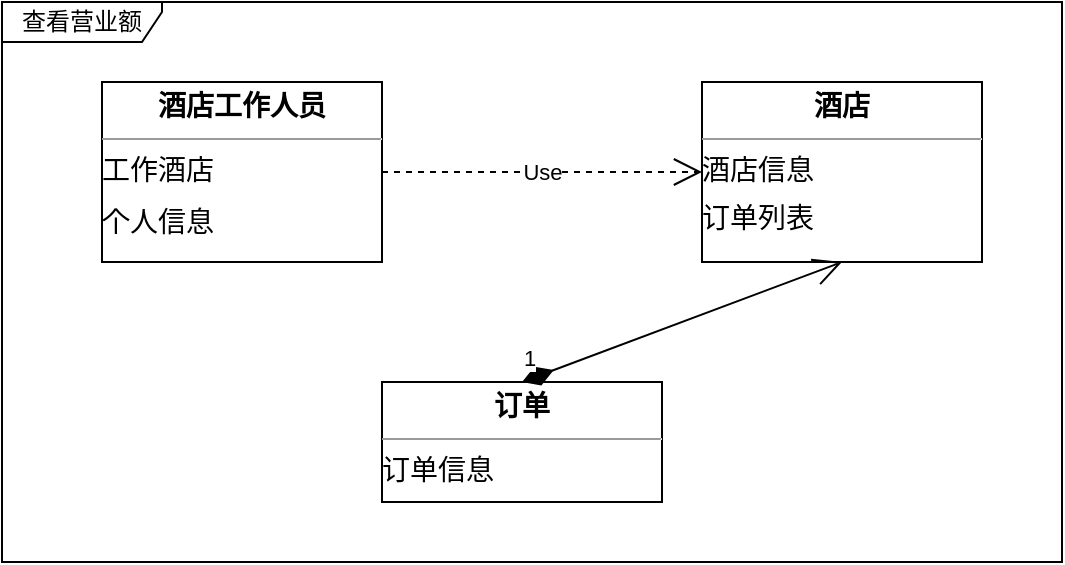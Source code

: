 <mxfile version="12.9.3" type="device"><diagram id="8gu-x6BoTxKrUGklaoyF" name="第 1 页"><mxGraphModel dx="1086" dy="806" grid="1" gridSize="10" guides="1" tooltips="1" connect="1" arrows="1" fold="1" page="1" pageScale="1" pageWidth="827" pageHeight="1169" math="0" shadow="0"><root><mxCell id="0"/><mxCell id="1" parent="0"/><mxCell id="sm-NtcxBTJNDDVoghtdG-1" value="查看营业额" style="shape=umlFrame;whiteSpace=wrap;html=1;width=80;height=20;" vertex="1" parent="1"><mxGeometry x="140" y="140" width="530" height="280" as="geometry"/></mxCell><mxCell id="sm-NtcxBTJNDDVoghtdG-2" value="&lt;p style=&quot;margin: 4px 0px 0px ; text-align: center ; font-size: 14px&quot;&gt;&lt;b&gt;&lt;font style=&quot;font-size: 14px&quot;&gt;酒店工作人员&lt;/font&gt;&lt;/b&gt;&lt;/p&gt;&lt;hr size=&quot;1&quot; style=&quot;font-size: 14px&quot;&gt;&lt;div style=&quot;height: 2px ; font-size: 14px&quot;&gt;工作酒店&lt;/div&gt;&lt;div style=&quot;height: 2px ; font-size: 14px&quot;&gt;&lt;br&gt;&lt;/div&gt;&lt;div style=&quot;height: 2px ; font-size: 14px&quot;&gt;&lt;br&gt;&lt;/div&gt;&lt;div style=&quot;height: 2px ; font-size: 14px&quot;&gt;&lt;br&gt;&lt;/div&gt;&lt;div style=&quot;height: 2px ; font-size: 14px&quot;&gt;&lt;br&gt;&lt;/div&gt;&lt;div style=&quot;height: 2px ; font-size: 14px&quot;&gt;&lt;br&gt;&lt;/div&gt;&lt;div style=&quot;height: 2px ; font-size: 14px&quot;&gt;&lt;br&gt;&lt;/div&gt;&lt;div style=&quot;height: 2px ; font-size: 14px&quot;&gt;&lt;br&gt;&lt;/div&gt;&lt;div style=&quot;height: 2px ; font-size: 14px&quot;&gt;&lt;br&gt;&lt;/div&gt;&lt;div style=&quot;height: 2px ; font-size: 14px&quot;&gt;&lt;br&gt;&lt;/div&gt;&lt;div style=&quot;height: 2px ; font-size: 14px&quot;&gt;&lt;br&gt;&lt;/div&gt;&lt;div style=&quot;height: 2px ; font-size: 14px&quot;&gt;&lt;br&gt;&lt;/div&gt;&lt;div style=&quot;height: 2px ; font-size: 14px&quot;&gt;&lt;br&gt;&lt;/div&gt;&lt;div style=&quot;height: 2px ; font-size: 14px&quot;&gt;个人信息&lt;/div&gt;" style="verticalAlign=top;align=left;overflow=fill;fontSize=12;fontFamily=Helvetica;html=1;" vertex="1" parent="1"><mxGeometry x="190" y="180" width="140" height="90" as="geometry"/></mxCell><mxCell id="sm-NtcxBTJNDDVoghtdG-3" value="&lt;p style=&quot;margin: 4px 0px 0px ; text-align: center ; font-size: 14px&quot;&gt;&lt;b&gt;&lt;font style=&quot;font-size: 14px&quot;&gt;酒店&lt;/font&gt;&lt;/b&gt;&lt;/p&gt;&lt;hr size=&quot;1&quot; style=&quot;font-size: 14px&quot;&gt;&lt;div style=&quot;height: 2px ; font-size: 14px&quot;&gt;&lt;font style=&quot;font-size: 14px&quot;&gt;酒店信息&lt;/font&gt;&lt;/div&gt;&lt;div style=&quot;height: 2px ; font-size: 14px&quot;&gt;&lt;font style=&quot;font-size: 14px&quot;&gt;&lt;br&gt;&lt;/font&gt;&lt;/div&gt;&lt;div style=&quot;height: 2px ; font-size: 14px&quot;&gt;&lt;font style=&quot;font-size: 14px&quot;&gt;&lt;br&gt;&lt;/font&gt;&lt;/div&gt;&lt;div style=&quot;height: 2px ; font-size: 14px&quot;&gt;&lt;font style=&quot;font-size: 14px&quot;&gt;&lt;br&gt;&lt;/font&gt;&lt;/div&gt;&lt;div style=&quot;height: 2px ; font-size: 14px&quot;&gt;&lt;font style=&quot;font-size: 14px&quot;&gt;&lt;br&gt;&lt;/font&gt;&lt;/div&gt;&lt;div style=&quot;height: 2px ; font-size: 14px&quot;&gt;&lt;font style=&quot;font-size: 14px&quot;&gt;&lt;br&gt;&lt;/font&gt;&lt;/div&gt;&lt;div style=&quot;height: 2px ; font-size: 14px&quot;&gt;&lt;font style=&quot;font-size: 14px&quot;&gt;&lt;br&gt;&lt;/font&gt;&lt;/div&gt;&lt;div style=&quot;height: 2px ; font-size: 14px&quot;&gt;&lt;font style=&quot;font-size: 14px&quot;&gt;&lt;br&gt;&lt;/font&gt;&lt;/div&gt;&lt;div style=&quot;height: 2px ; font-size: 14px&quot;&gt;&lt;font style=&quot;font-size: 14px&quot;&gt;&lt;br&gt;&lt;/font&gt;&lt;/div&gt;&lt;div style=&quot;height: 2px ; font-size: 14px&quot;&gt;&lt;font style=&quot;font-size: 14px&quot;&gt;&lt;br&gt;&lt;/font&gt;&lt;/div&gt;&lt;div style=&quot;height: 2px ; font-size: 14px&quot;&gt;&lt;font style=&quot;font-size: 14px&quot;&gt;&lt;br&gt;&lt;/font&gt;&lt;/div&gt;&lt;div style=&quot;height: 2px ; font-size: 14px&quot;&gt;&lt;font style=&quot;font-size: 14px&quot;&gt;&lt;br&gt;&lt;/font&gt;&lt;/div&gt;&lt;div style=&quot;height: 2px ; font-size: 14px&quot;&gt;&lt;font style=&quot;font-size: 14px&quot;&gt;订单列表&lt;/font&gt;&lt;/div&gt;" style="verticalAlign=top;align=left;overflow=fill;fontSize=12;fontFamily=Helvetica;html=1;" vertex="1" parent="1"><mxGeometry x="490" y="180" width="140" height="90" as="geometry"/></mxCell><mxCell id="sm-NtcxBTJNDDVoghtdG-4" value="&lt;p style=&quot;margin: 4px 0px 0px ; text-align: center ; font-size: 14px&quot;&gt;&lt;b&gt;&lt;font style=&quot;font-size: 14px&quot;&gt;订单&lt;/font&gt;&lt;/b&gt;&lt;/p&gt;&lt;hr size=&quot;1&quot; style=&quot;font-size: 14px&quot;&gt;&lt;div style=&quot;height: 2px ; font-size: 14px&quot;&gt;&lt;font style=&quot;font-size: 14px&quot;&gt;订单信息&lt;/font&gt;&lt;/div&gt;" style="verticalAlign=top;align=left;overflow=fill;fontSize=12;fontFamily=Helvetica;html=1;" vertex="1" parent="1"><mxGeometry x="330" y="330" width="140" height="60" as="geometry"/></mxCell><mxCell id="sm-NtcxBTJNDDVoghtdG-5" value="1" style="endArrow=open;html=1;endSize=12;startArrow=diamondThin;startSize=14;startFill=1;align=left;verticalAlign=bottom;entryX=0.5;entryY=1;entryDx=0;entryDy=0;exitX=0.5;exitY=0;exitDx=0;exitDy=0;" edge="1" parent="1" source="sm-NtcxBTJNDDVoghtdG-4" target="sm-NtcxBTJNDDVoghtdG-3"><mxGeometry x="-1" y="3" relative="1" as="geometry"><mxPoint x="330" y="410" as="sourcePoint"/><mxPoint x="490" y="410" as="targetPoint"/></mxGeometry></mxCell><mxCell id="sm-NtcxBTJNDDVoghtdG-6" value="Use" style="endArrow=open;endSize=12;dashed=1;html=1;entryX=0;entryY=0.5;entryDx=0;entryDy=0;exitX=1;exitY=0.5;exitDx=0;exitDy=0;" edge="1" parent="1" source="sm-NtcxBTJNDDVoghtdG-2" target="sm-NtcxBTJNDDVoghtdG-3"><mxGeometry width="160" relative="1" as="geometry"><mxPoint x="300" y="280" as="sourcePoint"/><mxPoint x="460" y="280" as="targetPoint"/></mxGeometry></mxCell></root></mxGraphModel></diagram></mxfile>